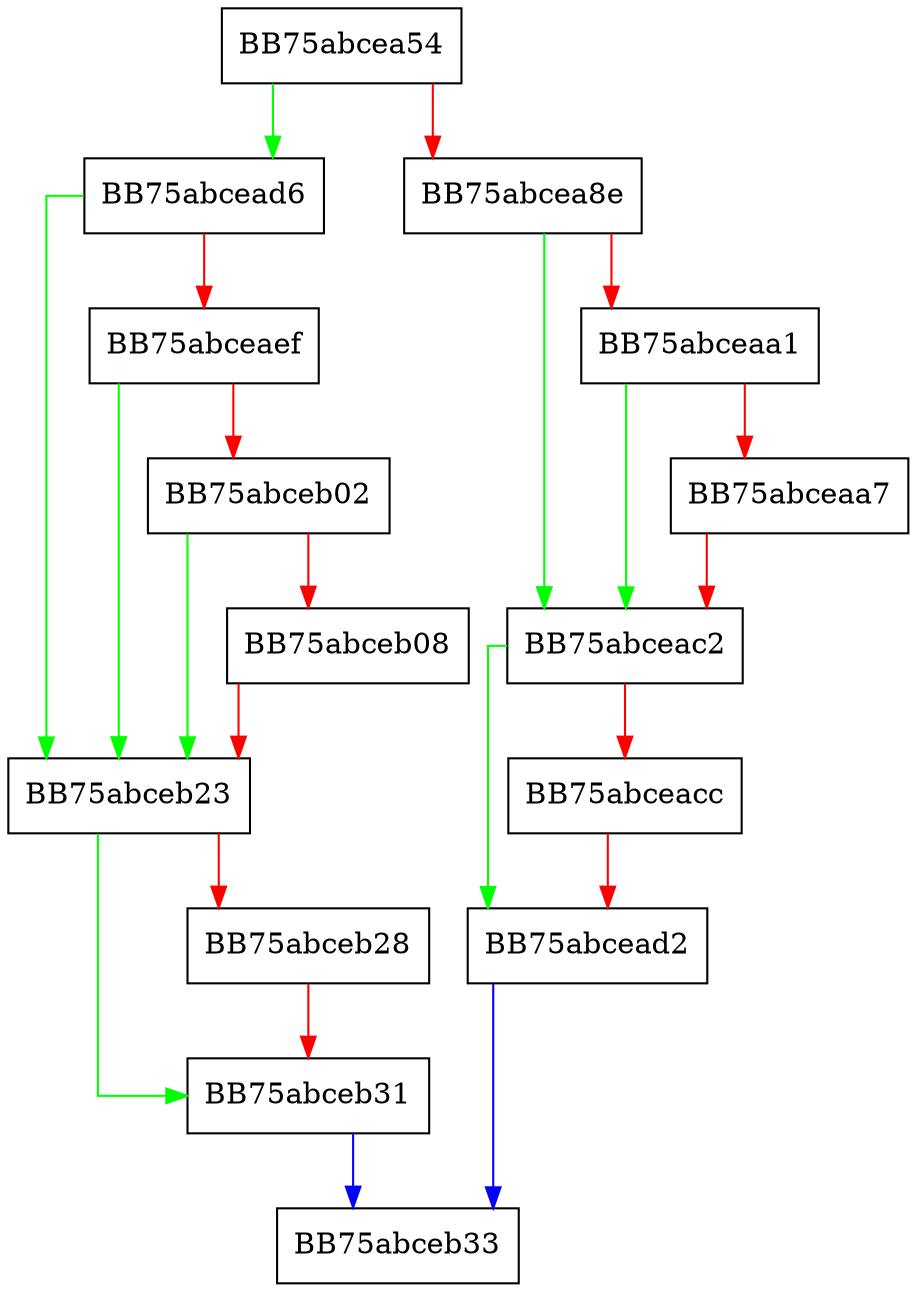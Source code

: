 digraph ReadDeviceBootSector {
  node [shape="box"];
  graph [splines=ortho];
  BB75abcea54 -> BB75abcead6 [color="green"];
  BB75abcea54 -> BB75abcea8e [color="red"];
  BB75abcea8e -> BB75abceac2 [color="green"];
  BB75abcea8e -> BB75abceaa1 [color="red"];
  BB75abceaa1 -> BB75abceac2 [color="green"];
  BB75abceaa1 -> BB75abceaa7 [color="red"];
  BB75abceaa7 -> BB75abceac2 [color="red"];
  BB75abceac2 -> BB75abcead2 [color="green"];
  BB75abceac2 -> BB75abceacc [color="red"];
  BB75abceacc -> BB75abcead2 [color="red"];
  BB75abcead2 -> BB75abceb33 [color="blue"];
  BB75abcead6 -> BB75abceb23 [color="green"];
  BB75abcead6 -> BB75abceaef [color="red"];
  BB75abceaef -> BB75abceb23 [color="green"];
  BB75abceaef -> BB75abceb02 [color="red"];
  BB75abceb02 -> BB75abceb23 [color="green"];
  BB75abceb02 -> BB75abceb08 [color="red"];
  BB75abceb08 -> BB75abceb23 [color="red"];
  BB75abceb23 -> BB75abceb31 [color="green"];
  BB75abceb23 -> BB75abceb28 [color="red"];
  BB75abceb28 -> BB75abceb31 [color="red"];
  BB75abceb31 -> BB75abceb33 [color="blue"];
}